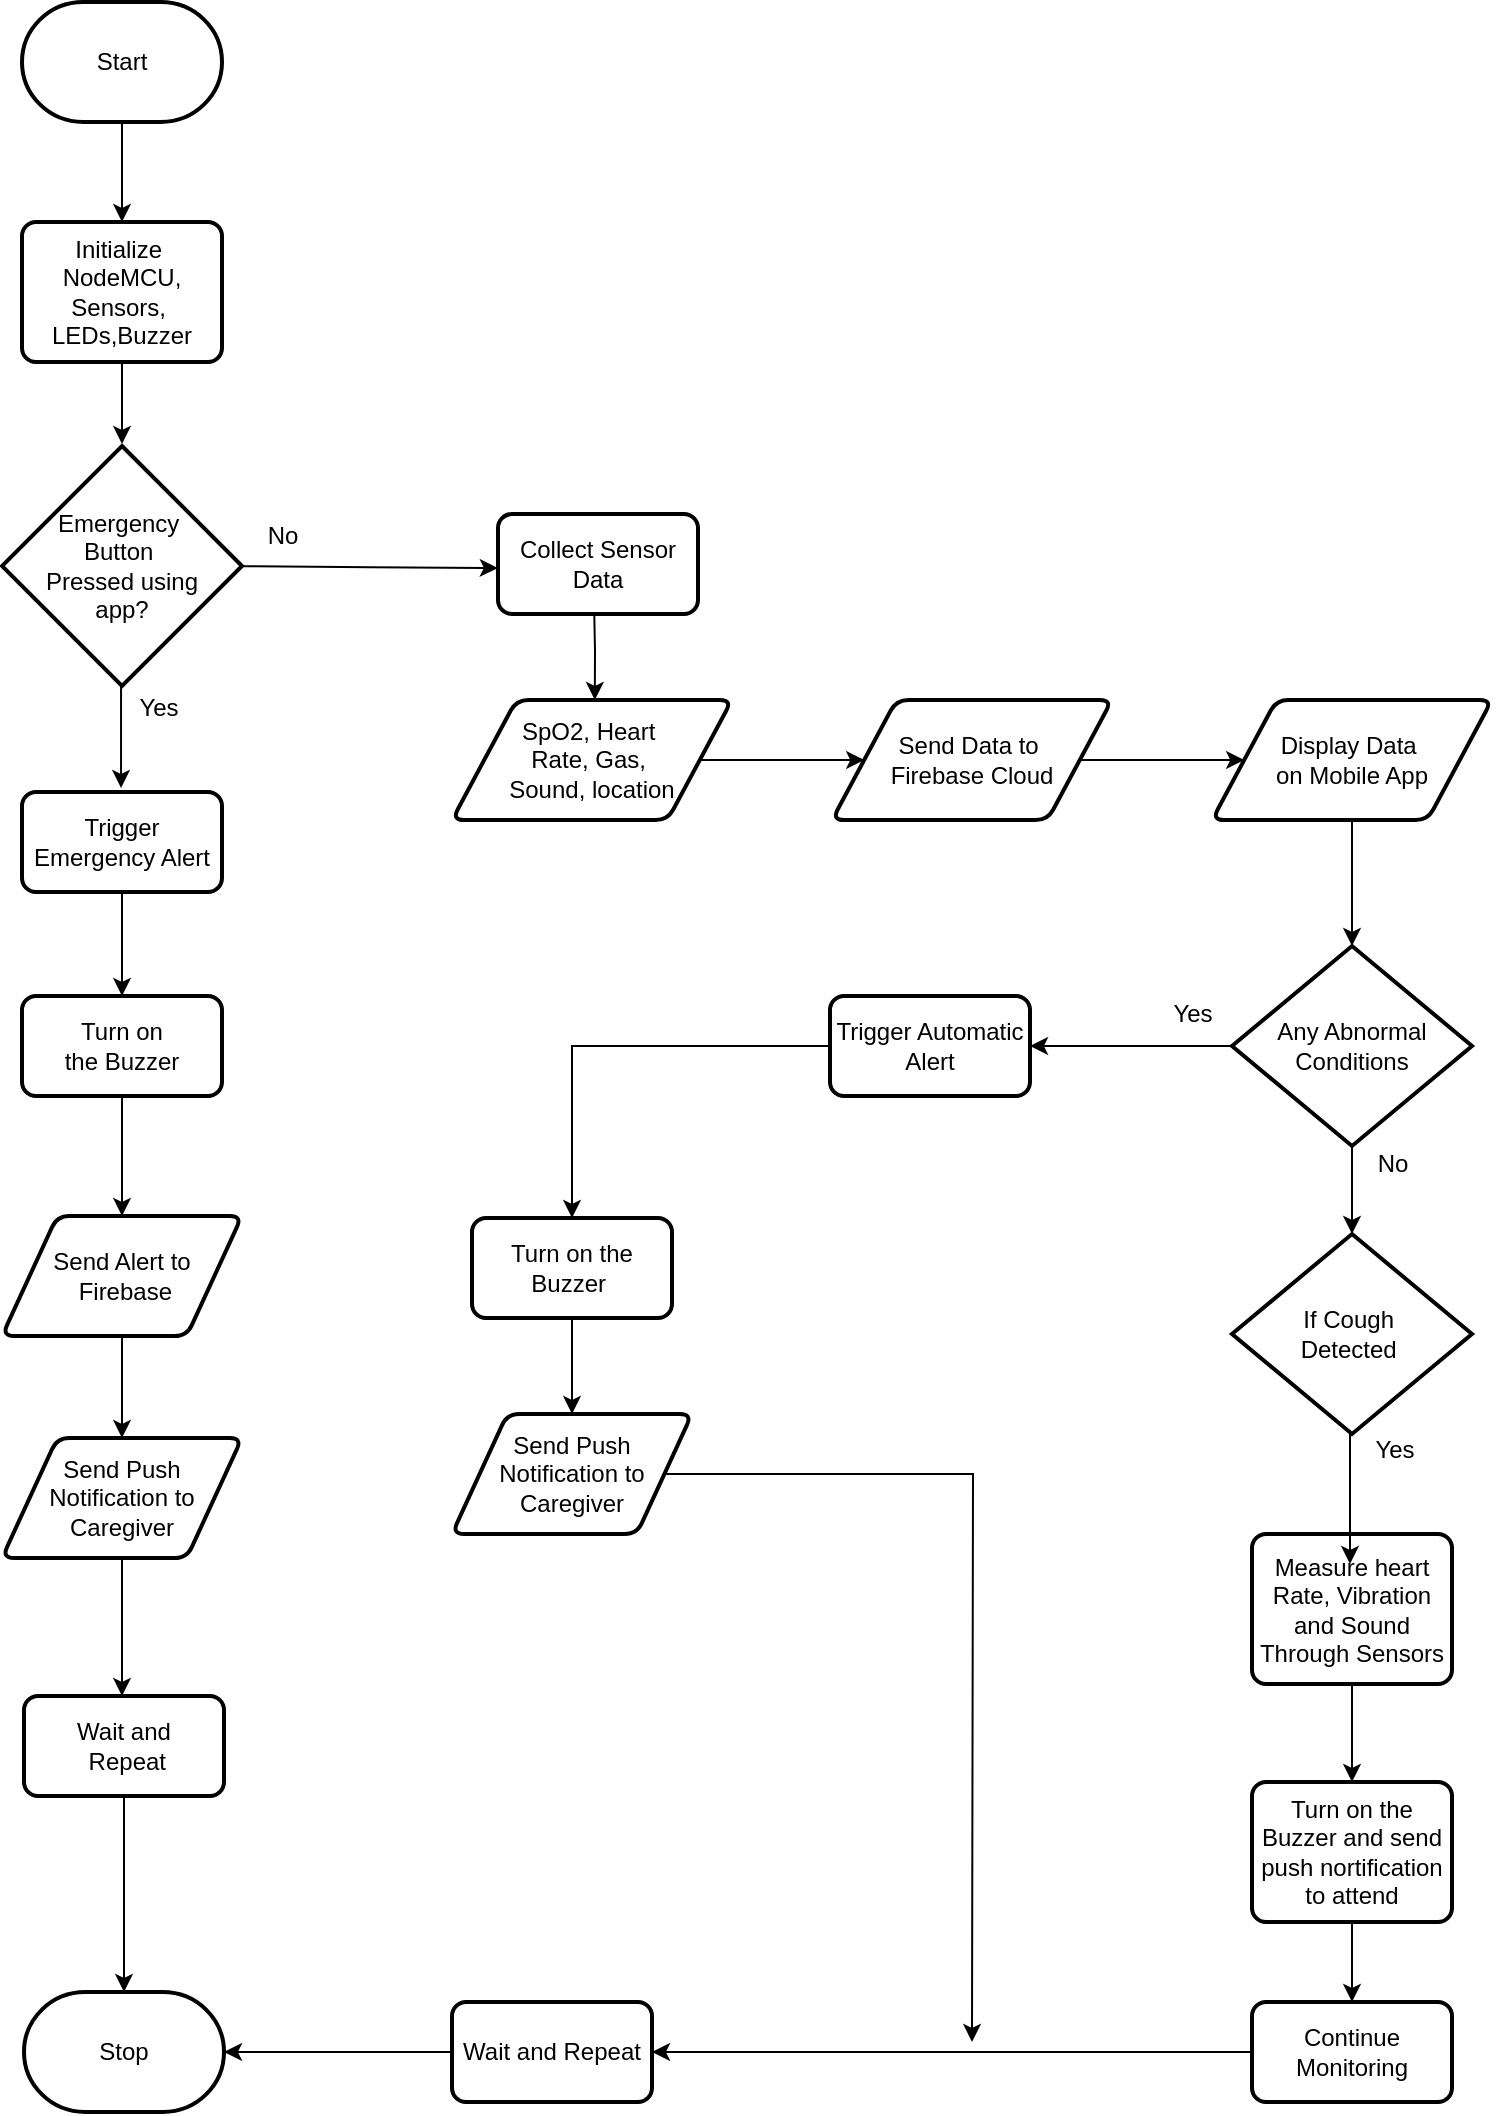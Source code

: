 <mxfile version="27.0.9">
  <diagram name="Page-1" id="6EFixnBbDPSqF9TyHLz3">
    <mxGraphModel dx="1500" dy="660" grid="1" gridSize="10" guides="1" tooltips="1" connect="1" arrows="1" fold="1" page="1" pageScale="1" pageWidth="850" pageHeight="1100" background="none" math="0" shadow="0">
      <root>
        <mxCell id="0" />
        <mxCell id="1" parent="0" />
        <mxCell id="LV8GaCUOXe0nNPkoWkQV-36" style="edgeStyle=orthogonalEdgeStyle;rounded=0;orthogonalLoop=1;jettySize=auto;html=1;" parent="1" source="LV8GaCUOXe0nNPkoWkQV-1" edge="1">
          <mxGeometry relative="1" as="geometry">
            <mxPoint x="95" y="130" as="targetPoint" />
          </mxGeometry>
        </mxCell>
        <mxCell id="LV8GaCUOXe0nNPkoWkQV-1" value="Start" style="strokeWidth=2;html=1;shape=mxgraph.flowchart.terminator;whiteSpace=wrap;" parent="1" vertex="1">
          <mxGeometry x="45" y="20" width="100" height="60" as="geometry" />
        </mxCell>
        <mxCell id="LV8GaCUOXe0nNPkoWkQV-41" style="edgeStyle=orthogonalEdgeStyle;rounded=0;orthogonalLoop=1;jettySize=auto;html=1;exitX=0.5;exitY=1;exitDx=0;exitDy=0;" parent="1" edge="1">
          <mxGeometry relative="1" as="geometry">
            <mxPoint x="95" y="190" as="sourcePoint" />
            <mxPoint x="95" y="241" as="targetPoint" />
          </mxGeometry>
        </mxCell>
        <mxCell id="LV8GaCUOXe0nNPkoWkQV-45" style="edgeStyle=orthogonalEdgeStyle;rounded=0;orthogonalLoop=1;jettySize=auto;html=1;entryX=0.019;entryY=0.62;entryDx=0;entryDy=0;entryPerimeter=0;" parent="1" edge="1">
          <mxGeometry relative="1" as="geometry">
            <mxPoint x="282.9" y="303" as="targetPoint" />
            <mxPoint x="155" y="302.067" as="sourcePoint" />
          </mxGeometry>
        </mxCell>
        <mxCell id="LV8GaCUOXe0nNPkoWkQV-79" value="No" style="text;html=1;align=center;verticalAlign=middle;resizable=0;points=[];autosize=1;strokeColor=none;fillColor=none;" parent="1" vertex="1">
          <mxGeometry x="155" y="272" width="40" height="30" as="geometry" />
        </mxCell>
        <mxCell id="HxvrHkyfve6ArNUBR3jT-1" value="Emergency&amp;nbsp;&lt;div&gt;Button&amp;nbsp;&lt;/div&gt;&lt;div&gt;Pressed using &lt;br&gt;app?&lt;/div&gt;" style="strokeWidth=2;html=1;shape=mxgraph.flowchart.decision;whiteSpace=wrap;" parent="1" vertex="1">
          <mxGeometry x="35" y="242" width="120" height="120" as="geometry" />
        </mxCell>
        <mxCell id="HxvrHkyfve6ArNUBR3jT-51" value="" style="edgeStyle=orthogonalEdgeStyle;rounded=0;orthogonalLoop=1;jettySize=auto;html=1;" parent="1" source="HxvrHkyfve6ArNUBR3jT-2" target="HxvrHkyfve6ArNUBR3jT-6" edge="1">
          <mxGeometry relative="1" as="geometry" />
        </mxCell>
        <mxCell id="HxvrHkyfve6ArNUBR3jT-2" value="Trigger Emergency Alert" style="rounded=1;whiteSpace=wrap;html=1;absoluteArcSize=1;arcSize=14;strokeWidth=2;" parent="1" vertex="1">
          <mxGeometry x="45" y="415" width="100" height="50" as="geometry" />
        </mxCell>
        <mxCell id="HxvrHkyfve6ArNUBR3jT-3" value="Yes" style="text;html=1;align=center;verticalAlign=middle;resizable=0;points=[];autosize=1;strokeColor=none;fillColor=none;" parent="1" vertex="1">
          <mxGeometry x="93" y="358" width="40" height="30" as="geometry" />
        </mxCell>
        <mxCell id="HxvrHkyfve6ArNUBR3jT-4" style="edgeStyle=orthogonalEdgeStyle;rounded=0;orthogonalLoop=1;jettySize=auto;html=1;exitX=0.5;exitY=1;exitDx=0;exitDy=0;" parent="1" edge="1">
          <mxGeometry relative="1" as="geometry">
            <mxPoint x="94.52" y="362" as="sourcePoint" />
            <mxPoint x="94.52" y="413" as="targetPoint" />
          </mxGeometry>
        </mxCell>
        <mxCell id="HxvrHkyfve6ArNUBR3jT-52" value="" style="edgeStyle=orthogonalEdgeStyle;rounded=0;orthogonalLoop=1;jettySize=auto;html=1;" parent="1" source="HxvrHkyfve6ArNUBR3jT-6" target="HxvrHkyfve6ArNUBR3jT-8" edge="1">
          <mxGeometry relative="1" as="geometry" />
        </mxCell>
        <mxCell id="HxvrHkyfve6ArNUBR3jT-6" value="Turn on the&amp;nbsp;&lt;span style=&quot;background-color: transparent; color: light-dark(rgb(0, 0, 0), rgb(255, 255, 255));&quot;&gt;Buzzer&lt;/span&gt;" style="rounded=1;whiteSpace=wrap;html=1;absoluteArcSize=1;arcSize=14;strokeWidth=2;" parent="1" vertex="1">
          <mxGeometry x="45" y="517" width="100" height="50" as="geometry" />
        </mxCell>
        <mxCell id="HxvrHkyfve6ArNUBR3jT-53" value="" style="edgeStyle=orthogonalEdgeStyle;rounded=0;orthogonalLoop=1;jettySize=auto;html=1;" parent="1" source="HxvrHkyfve6ArNUBR3jT-8" target="HxvrHkyfve6ArNUBR3jT-10" edge="1">
          <mxGeometry relative="1" as="geometry" />
        </mxCell>
        <mxCell id="HxvrHkyfve6ArNUBR3jT-8" value="Send Alert to&lt;div&gt;&amp;nbsp;Firebase&lt;/div&gt;" style="shape=parallelogram;html=1;strokeWidth=2;perimeter=parallelogramPerimeter;whiteSpace=wrap;rounded=1;arcSize=12;size=0.23;" parent="1" vertex="1">
          <mxGeometry x="35" y="627" width="120" height="60" as="geometry" />
        </mxCell>
        <mxCell id="HxvrHkyfve6ArNUBR3jT-54" value="" style="edgeStyle=orthogonalEdgeStyle;rounded=0;orthogonalLoop=1;jettySize=auto;html=1;" parent="1" source="HxvrHkyfve6ArNUBR3jT-10" edge="1">
          <mxGeometry relative="1" as="geometry">
            <mxPoint x="95" y="867" as="targetPoint" />
          </mxGeometry>
        </mxCell>
        <mxCell id="HxvrHkyfve6ArNUBR3jT-10" value="Send Push Notification to Caregiver" style="shape=parallelogram;html=1;strokeWidth=2;perimeter=parallelogramPerimeter;whiteSpace=wrap;rounded=1;arcSize=12;size=0.23;" parent="1" vertex="1">
          <mxGeometry x="35" y="738" width="120" height="60" as="geometry" />
        </mxCell>
        <mxCell id="HxvrHkyfve6ArNUBR3jT-50" value="" style="edgeStyle=orthogonalEdgeStyle;rounded=0;orthogonalLoop=1;jettySize=auto;html=1;" parent="1" source="HxvrHkyfve6ArNUBR3jT-11" target="HxvrHkyfve6ArNUBR3jT-12" edge="1">
          <mxGeometry relative="1" as="geometry" />
        </mxCell>
        <mxCell id="HxvrHkyfve6ArNUBR3jT-11" value="Wait and&lt;div&gt;&amp;nbsp;Repeat&lt;/div&gt;" style="rounded=1;whiteSpace=wrap;html=1;absoluteArcSize=1;arcSize=14;strokeWidth=2;" parent="1" vertex="1">
          <mxGeometry x="46" y="867" width="100" height="50" as="geometry" />
        </mxCell>
        <mxCell id="HxvrHkyfve6ArNUBR3jT-12" value="Stop" style="strokeWidth=2;html=1;shape=mxgraph.flowchart.terminator;whiteSpace=wrap;" parent="1" vertex="1">
          <mxGeometry x="46" y="1015" width="100" height="60" as="geometry" />
        </mxCell>
        <mxCell id="HxvrHkyfve6ArNUBR3jT-13" value="Initialize&amp;nbsp;&lt;div&gt;NodeMCU, Sensors,&amp;nbsp;&lt;/div&gt;&lt;div&gt;LEDs,&lt;span style=&quot;background-color: transparent; color: light-dark(rgb(0, 0, 0), rgb(255, 255, 255));&quot;&gt;Buzzer&lt;/span&gt;&lt;/div&gt;" style="rounded=1;whiteSpace=wrap;html=1;absoluteArcSize=1;arcSize=14;strokeWidth=2;" parent="1" vertex="1">
          <mxGeometry x="45" y="130" width="100" height="70" as="geometry" />
        </mxCell>
        <mxCell id="HxvrHkyfve6ArNUBR3jT-32" style="edgeStyle=orthogonalEdgeStyle;rounded=0;orthogonalLoop=1;jettySize=auto;html=1;exitX=1;exitY=0.5;exitDx=0;exitDy=0;entryX=0;entryY=0.5;entryDx=0;entryDy=0;" parent="1" source="HxvrHkyfve6ArNUBR3jT-14" target="HxvrHkyfve6ArNUBR3jT-17" edge="1">
          <mxGeometry relative="1" as="geometry" />
        </mxCell>
        <mxCell id="HxvrHkyfve6ArNUBR3jT-14" value="SpO2, Heart&amp;nbsp;&lt;div&gt;Rate, Gas,&amp;nbsp;&lt;/div&gt;&lt;div&gt;Sound, location&lt;/div&gt;" style="shape=parallelogram;html=1;strokeWidth=2;perimeter=parallelogramPerimeter;whiteSpace=wrap;rounded=1;arcSize=12;size=0.23;" parent="1" vertex="1">
          <mxGeometry x="260" y="369" width="140" height="60" as="geometry" />
        </mxCell>
        <mxCell id="HxvrHkyfve6ArNUBR3jT-15" style="edgeStyle=orthogonalEdgeStyle;rounded=0;orthogonalLoop=1;jettySize=auto;html=1;entryX=0.51;entryY=0.05;entryDx=0;entryDy=0;entryPerimeter=0;" parent="1" edge="1">
          <mxGeometry relative="1" as="geometry">
            <mxPoint x="331" y="319" as="sourcePoint" />
            <mxPoint x="331.4" y="369" as="targetPoint" />
          </mxGeometry>
        </mxCell>
        <mxCell id="HxvrHkyfve6ArNUBR3jT-16" value="Collect Sensor Data" style="rounded=1;whiteSpace=wrap;html=1;absoluteArcSize=1;arcSize=14;strokeWidth=2;" parent="1" vertex="1">
          <mxGeometry x="283" y="276" width="100" height="50" as="geometry" />
        </mxCell>
        <mxCell id="HxvrHkyfve6ArNUBR3jT-33" value="" style="edgeStyle=orthogonalEdgeStyle;rounded=0;orthogonalLoop=1;jettySize=auto;html=1;" parent="1" source="HxvrHkyfve6ArNUBR3jT-17" target="HxvrHkyfve6ArNUBR3jT-18" edge="1">
          <mxGeometry relative="1" as="geometry" />
        </mxCell>
        <mxCell id="HxvrHkyfve6ArNUBR3jT-17" value="Send Data to&amp;nbsp;&lt;div&gt;Firebase Cloud&lt;/div&gt;" style="shape=parallelogram;html=1;strokeWidth=2;perimeter=parallelogramPerimeter;whiteSpace=wrap;rounded=1;arcSize=12;size=0.23;" parent="1" vertex="1">
          <mxGeometry x="450" y="369" width="140" height="60" as="geometry" />
        </mxCell>
        <mxCell id="HxvrHkyfve6ArNUBR3jT-34" value="" style="edgeStyle=orthogonalEdgeStyle;rounded=0;orthogonalLoop=1;jettySize=auto;html=1;" parent="1" source="HxvrHkyfve6ArNUBR3jT-18" target="HxvrHkyfve6ArNUBR3jT-19" edge="1">
          <mxGeometry relative="1" as="geometry" />
        </mxCell>
        <mxCell id="HxvrHkyfve6ArNUBR3jT-18" value="Display Data&amp;nbsp;&lt;div&gt;on&amp;nbsp;&lt;span style=&quot;background-color: transparent; color: light-dark(rgb(0, 0, 0), rgb(255, 255, 255));&quot;&gt;Mobile App&lt;/span&gt;&lt;/div&gt;" style="shape=parallelogram;html=1;strokeWidth=2;perimeter=parallelogramPerimeter;whiteSpace=wrap;rounded=1;arcSize=12;size=0.23;" parent="1" vertex="1">
          <mxGeometry x="640" y="369" width="140" height="60" as="geometry" />
        </mxCell>
        <mxCell id="HxvrHkyfve6ArNUBR3jT-38" value="" style="edgeStyle=orthogonalEdgeStyle;rounded=0;orthogonalLoop=1;jettySize=auto;html=1;" parent="1" source="HxvrHkyfve6ArNUBR3jT-19" target="HxvrHkyfve6ArNUBR3jT-20" edge="1">
          <mxGeometry relative="1" as="geometry" />
        </mxCell>
        <mxCell id="HxvrHkyfve6ArNUBR3jT-19" value="Any Abnormal Conditions" style="strokeWidth=2;html=1;shape=mxgraph.flowchart.decision;whiteSpace=wrap;" parent="1" vertex="1">
          <mxGeometry x="650" y="492" width="120" height="100" as="geometry" />
        </mxCell>
        <mxCell id="HxvrHkyfve6ArNUBR3jT-39" value="" style="edgeStyle=orthogonalEdgeStyle;rounded=0;orthogonalLoop=1;jettySize=auto;html=1;entryX=0.5;entryY=0;entryDx=0;entryDy=0;" parent="1" source="HxvrHkyfve6ArNUBR3jT-20" target="HxvrHkyfve6ArNUBR3jT-25" edge="1">
          <mxGeometry relative="1" as="geometry">
            <mxPoint x="370" y="542" as="targetPoint" />
          </mxGeometry>
        </mxCell>
        <mxCell id="HxvrHkyfve6ArNUBR3jT-20" value="Trigger Automatic Alert" style="rounded=1;whiteSpace=wrap;html=1;absoluteArcSize=1;arcSize=14;strokeWidth=2;" parent="1" vertex="1">
          <mxGeometry x="449" y="517" width="100" height="50" as="geometry" />
        </mxCell>
        <mxCell id="sFo9GszuXqypHjX3Flrm-9" value="" style="edgeStyle=orthogonalEdgeStyle;rounded=0;orthogonalLoop=1;jettySize=auto;html=1;" parent="1" source="HxvrHkyfve6ArNUBR3jT-21" target="HxvrHkyfve6ArNUBR3jT-22" edge="1">
          <mxGeometry relative="1" as="geometry" />
        </mxCell>
        <mxCell id="HxvrHkyfve6ArNUBR3jT-21" value="Turn on the Buzzer and send push nortification to attend" style="rounded=1;whiteSpace=wrap;html=1;absoluteArcSize=1;arcSize=14;strokeWidth=2;" parent="1" vertex="1">
          <mxGeometry x="660" y="910" width="100" height="70" as="geometry" />
        </mxCell>
        <mxCell id="sFo9GszuXqypHjX3Flrm-12" style="edgeStyle=orthogonalEdgeStyle;rounded=0;orthogonalLoop=1;jettySize=auto;html=1;" parent="1" source="HxvrHkyfve6ArNUBR3jT-22" target="HxvrHkyfve6ArNUBR3jT-48" edge="1">
          <mxGeometry relative="1" as="geometry" />
        </mxCell>
        <mxCell id="HxvrHkyfve6ArNUBR3jT-22" value="Continue Monitoring" style="rounded=1;whiteSpace=wrap;html=1;absoluteArcSize=1;arcSize=14;strokeWidth=2;" parent="1" vertex="1">
          <mxGeometry x="660" y="1020" width="100" height="50" as="geometry" />
        </mxCell>
        <mxCell id="HxvrHkyfve6ArNUBR3jT-41" value="" style="edgeStyle=orthogonalEdgeStyle;rounded=0;orthogonalLoop=1;jettySize=auto;html=1;" parent="1" source="HxvrHkyfve6ArNUBR3jT-25" target="HxvrHkyfve6ArNUBR3jT-27" edge="1">
          <mxGeometry relative="1" as="geometry" />
        </mxCell>
        <mxCell id="HxvrHkyfve6ArNUBR3jT-25" value="Turn on the Buzzer&amp;nbsp;" style="rounded=1;whiteSpace=wrap;html=1;absoluteArcSize=1;arcSize=14;strokeWidth=2;" parent="1" vertex="1">
          <mxGeometry x="270" y="628" width="100" height="50" as="geometry" />
        </mxCell>
        <mxCell id="Tyf3xycdqO2iyvGUYvK5-6" style="edgeStyle=orthogonalEdgeStyle;rounded=0;orthogonalLoop=1;jettySize=auto;html=1;" parent="1" source="HxvrHkyfve6ArNUBR3jT-27" edge="1">
          <mxGeometry relative="1" as="geometry">
            <mxPoint x="520" y="1040" as="targetPoint" />
          </mxGeometry>
        </mxCell>
        <mxCell id="HxvrHkyfve6ArNUBR3jT-27" value="Send Push Notification to Caregiver" style="shape=parallelogram;html=1;strokeWidth=2;perimeter=parallelogramPerimeter;whiteSpace=wrap;rounded=1;arcSize=12;size=0.23;" parent="1" vertex="1">
          <mxGeometry x="260" y="726" width="120" height="60" as="geometry" />
        </mxCell>
        <mxCell id="HxvrHkyfve6ArNUBR3jT-29" value="No" style="text;html=1;align=center;verticalAlign=middle;resizable=0;points=[];autosize=1;strokeColor=none;fillColor=none;" parent="1" vertex="1">
          <mxGeometry x="710" y="586" width="40" height="30" as="geometry" />
        </mxCell>
        <mxCell id="HxvrHkyfve6ArNUBR3jT-45" value="Yes" style="text;html=1;align=center;verticalAlign=middle;resizable=0;points=[];autosize=1;strokeColor=none;fillColor=none;" parent="1" vertex="1">
          <mxGeometry x="610" y="511" width="40" height="30" as="geometry" />
        </mxCell>
        <mxCell id="HxvrHkyfve6ArNUBR3jT-49" style="edgeStyle=orthogonalEdgeStyle;rounded=0;orthogonalLoop=1;jettySize=auto;html=1;" parent="1" source="HxvrHkyfve6ArNUBR3jT-48" target="HxvrHkyfve6ArNUBR3jT-12" edge="1">
          <mxGeometry relative="1" as="geometry" />
        </mxCell>
        <mxCell id="HxvrHkyfve6ArNUBR3jT-48" value="Wait and Repeat" style="rounded=1;whiteSpace=wrap;html=1;absoluteArcSize=1;arcSize=14;strokeWidth=2;" parent="1" vertex="1">
          <mxGeometry x="260" y="1020" width="100" height="50" as="geometry" />
        </mxCell>
        <mxCell id="sFo9GszuXqypHjX3Flrm-1" value="If Cough&amp;nbsp;&lt;div&gt;Detected&amp;nbsp;&lt;/div&gt;" style="strokeWidth=2;html=1;shape=mxgraph.flowchart.decision;whiteSpace=wrap;" parent="1" vertex="1">
          <mxGeometry x="650" y="636" width="120" height="100" as="geometry" />
        </mxCell>
        <mxCell id="sFo9GszuXqypHjX3Flrm-11" style="edgeStyle=orthogonalEdgeStyle;rounded=0;orthogonalLoop=1;jettySize=auto;html=1;entryX=0.5;entryY=0;entryDx=0;entryDy=0;" parent="1" source="sFo9GszuXqypHjX3Flrm-2" target="HxvrHkyfve6ArNUBR3jT-21" edge="1">
          <mxGeometry relative="1" as="geometry" />
        </mxCell>
        <mxCell id="sFo9GszuXqypHjX3Flrm-2" value="Measure heart Rate, Vibration and Sound Through Sensors" style="rounded=1;whiteSpace=wrap;html=1;absoluteArcSize=1;arcSize=14;strokeWidth=2;" parent="1" vertex="1">
          <mxGeometry x="660" y="786" width="100" height="75" as="geometry" />
        </mxCell>
        <mxCell id="sFo9GszuXqypHjX3Flrm-4" value="Yes" style="text;html=1;align=center;verticalAlign=middle;resizable=0;points=[];autosize=1;strokeColor=none;fillColor=none;" parent="1" vertex="1">
          <mxGeometry x="711" y="729" width="40" height="30" as="geometry" />
        </mxCell>
        <mxCell id="sFo9GszuXqypHjX3Flrm-5" value="" style="edgeStyle=orthogonalEdgeStyle;rounded=0;orthogonalLoop=1;jettySize=auto;html=1;" parent="1" edge="1">
          <mxGeometry relative="1" as="geometry">
            <mxPoint x="709" y="734" as="sourcePoint" />
            <mxPoint x="709" y="801" as="targetPoint" />
          </mxGeometry>
        </mxCell>
        <mxCell id="sFo9GszuXqypHjX3Flrm-6" value="" style="edgeStyle=orthogonalEdgeStyle;rounded=0;orthogonalLoop=1;jettySize=auto;html=1;" parent="1" edge="1">
          <mxGeometry relative="1" as="geometry">
            <mxPoint x="710" y="591" as="sourcePoint" />
            <mxPoint x="710" y="636" as="targetPoint" />
          </mxGeometry>
        </mxCell>
      </root>
    </mxGraphModel>
  </diagram>
</mxfile>
